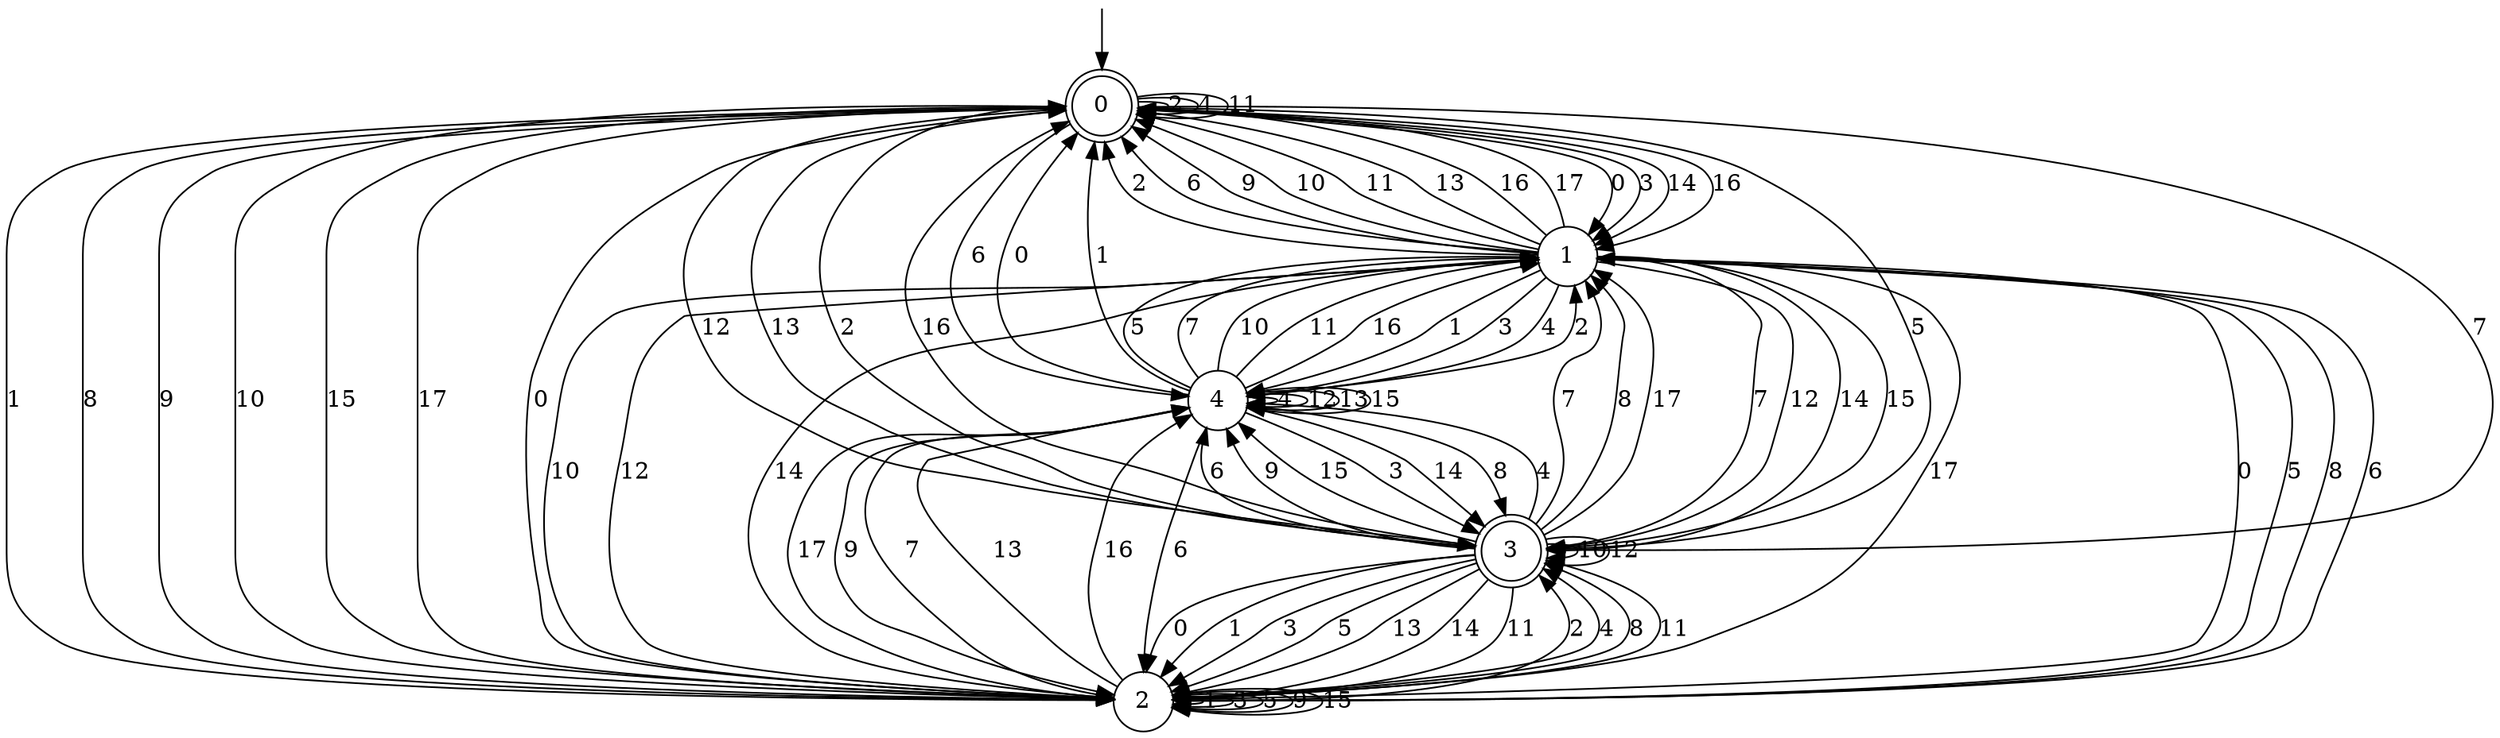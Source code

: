 digraph g {

	s0 [shape="doublecircle" label="0"];
	s1 [shape="circle" label="1"];
	s2 [shape="circle" label="2"];
	s3 [shape="doublecircle" label="3"];
	s4 [shape="circle" label="4"];
	s0 -> s1 [label="0"];
	s0 -> s2 [label="1"];
	s0 -> s0 [label="2"];
	s0 -> s1 [label="3"];
	s0 -> s0 [label="4"];
	s0 -> s3 [label="5"];
	s0 -> s4 [label="6"];
	s0 -> s3 [label="7"];
	s0 -> s2 [label="8"];
	s0 -> s2 [label="9"];
	s0 -> s2 [label="10"];
	s0 -> s0 [label="11"];
	s0 -> s3 [label="12"];
	s0 -> s3 [label="13"];
	s0 -> s1 [label="14"];
	s0 -> s2 [label="15"];
	s0 -> s1 [label="16"];
	s0 -> s2 [label="17"];
	s1 -> s2 [label="0"];
	s1 -> s4 [label="1"];
	s1 -> s0 [label="2"];
	s1 -> s4 [label="3"];
	s1 -> s4 [label="4"];
	s1 -> s2 [label="5"];
	s1 -> s0 [label="6"];
	s1 -> s3 [label="7"];
	s1 -> s2 [label="8"];
	s1 -> s0 [label="9"];
	s1 -> s0 [label="10"];
	s1 -> s0 [label="11"];
	s1 -> s3 [label="12"];
	s1 -> s0 [label="13"];
	s1 -> s3 [label="14"];
	s1 -> s3 [label="15"];
	s1 -> s0 [label="16"];
	s1 -> s0 [label="17"];
	s2 -> s0 [label="0"];
	s2 -> s2 [label="1"];
	s2 -> s3 [label="2"];
	s2 -> s2 [label="3"];
	s2 -> s3 [label="4"];
	s2 -> s2 [label="5"];
	s2 -> s1 [label="6"];
	s2 -> s4 [label="7"];
	s2 -> s3 [label="8"];
	s2 -> s2 [label="9"];
	s2 -> s1 [label="10"];
	s2 -> s3 [label="11"];
	s2 -> s1 [label="12"];
	s2 -> s4 [label="13"];
	s2 -> s1 [label="14"];
	s2 -> s2 [label="15"];
	s2 -> s4 [label="16"];
	s2 -> s1 [label="17"];
	s3 -> s2 [label="0"];
	s3 -> s2 [label="1"];
	s3 -> s0 [label="2"];
	s3 -> s2 [label="3"];
	s3 -> s4 [label="4"];
	s3 -> s2 [label="5"];
	s3 -> s4 [label="6"];
	s3 -> s1 [label="7"];
	s3 -> s1 [label="8"];
	s3 -> s4 [label="9"];
	s3 -> s3 [label="10"];
	s3 -> s2 [label="11"];
	s3 -> s3 [label="12"];
	s3 -> s2 [label="13"];
	s3 -> s2 [label="14"];
	s3 -> s4 [label="15"];
	s3 -> s0 [label="16"];
	s3 -> s1 [label="17"];
	s4 -> s0 [label="0"];
	s4 -> s0 [label="1"];
	s4 -> s1 [label="2"];
	s4 -> s3 [label="3"];
	s4 -> s4 [label="4"];
	s4 -> s1 [label="5"];
	s4 -> s2 [label="6"];
	s4 -> s1 [label="7"];
	s4 -> s3 [label="8"];
	s4 -> s2 [label="9"];
	s4 -> s1 [label="10"];
	s4 -> s1 [label="11"];
	s4 -> s4 [label="12"];
	s4 -> s4 [label="13"];
	s4 -> s3 [label="14"];
	s4 -> s4 [label="15"];
	s4 -> s1 [label="16"];
	s4 -> s2 [label="17"];

__start0 [label="" shape="none" width="0" height="0"];
__start0 -> s0;

}
